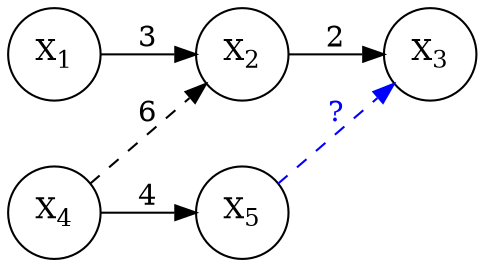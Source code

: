digraph G {
  rankdir=LR;
  node [shape=doublecircle];
  node [shape=circle];
  x1 [label=<X<SUB>1</SUB>>];
  x2 [label=<X<SUB>2</SUB>>];
  x3 [label=<X<SUB>3</SUB>>];
  x4 [label=<X<SUB>4</SUB>>];
  x5 [label=<X<SUB>5</SUB>>];
  x1 -> x2 [label = 3];
  x2 -> x3 [label = 2];
  x4 -> x5 [label = 4];
  x4 -> x2 [label = 6, style=dashed, constraint=false];
  x5 -> x3 [label = "?", style=dashed, color="blue", fontcolor="blue", constraint=false];
}